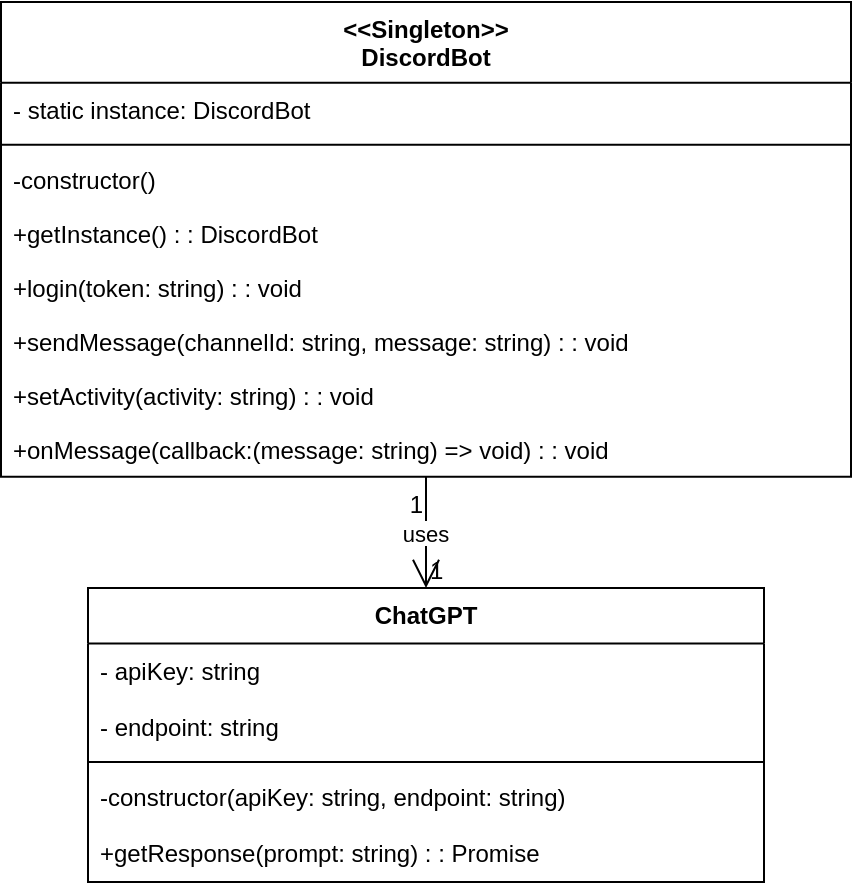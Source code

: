 <mxfile version="24.7.7">
  <diagram name="第 1 页" id="EfL7HZnICYFoPoc8FB1J">
    <mxGraphModel dx="1050" dy="530" grid="1" gridSize="10" guides="1" tooltips="1" connect="1" arrows="1" fold="1" page="1" pageScale="1" pageWidth="827" pageHeight="1169" math="0" shadow="0">
      <root>
        <mxCell id="0" />
        <mxCell id="1" parent="0" />
        <mxCell id="2" value="&lt;&lt;Singleton&gt;&gt;&#xa;DiscordBot" style="swimlane;fontStyle=1;align=center;verticalAlign=top;childLayout=stackLayout;horizontal=1;startSize=40.341;horizontalStack=0;resizeParent=1;resizeParentMax=0;resizeLast=0;collapsible=0;marginBottom=0;" parent="1" vertex="1">
          <mxGeometry x="7.5" y="20" width="425" height="237.341" as="geometry" />
        </mxCell>
        <mxCell id="3" value="- static instance: DiscordBot" style="text;strokeColor=none;fillColor=none;align=left;verticalAlign=top;spacingLeft=4;spacingRight=4;overflow=hidden;rotatable=0;points=[[0,0.5],[1,0.5]];portConstraint=eastwest;" parent="2" vertex="1">
          <mxGeometry y="40.341" width="425" height="27" as="geometry" />
        </mxCell>
        <mxCell id="4" style="line;strokeWidth=1;fillColor=none;align=left;verticalAlign=middle;spacingTop=-1;spacingLeft=3;spacingRight=3;rotatable=0;labelPosition=right;points=[];portConstraint=eastwest;strokeColor=inherit;" parent="2" vertex="1">
          <mxGeometry y="67.341" width="425" height="8" as="geometry" />
        </mxCell>
        <mxCell id="5" value="-constructor()" style="text;strokeColor=none;fillColor=none;align=left;verticalAlign=top;spacingLeft=4;spacingRight=4;overflow=hidden;rotatable=0;points=[[0,0.5],[1,0.5]];portConstraint=eastwest;" parent="2" vertex="1">
          <mxGeometry y="75.341" width="425" height="27" as="geometry" />
        </mxCell>
        <mxCell id="6" value="+getInstance() : : DiscordBot" style="text;strokeColor=none;fillColor=none;align=left;verticalAlign=top;spacingLeft=4;spacingRight=4;overflow=hidden;rotatable=0;points=[[0,0.5],[1,0.5]];portConstraint=eastwest;" parent="2" vertex="1">
          <mxGeometry y="102.341" width="425" height="27" as="geometry" />
        </mxCell>
        <mxCell id="7" value="+login(token: string) : : void" style="text;strokeColor=none;fillColor=none;align=left;verticalAlign=top;spacingLeft=4;spacingRight=4;overflow=hidden;rotatable=0;points=[[0,0.5],[1,0.5]];portConstraint=eastwest;" parent="2" vertex="1">
          <mxGeometry y="129.341" width="425" height="27" as="geometry" />
        </mxCell>
        <mxCell id="8" value="+sendMessage(channelId: string, message: string) : : void" style="text;strokeColor=none;fillColor=none;align=left;verticalAlign=top;spacingLeft=4;spacingRight=4;overflow=hidden;rotatable=0;points=[[0,0.5],[1,0.5]];portConstraint=eastwest;" parent="2" vertex="1">
          <mxGeometry y="156.341" width="425" height="27" as="geometry" />
        </mxCell>
        <mxCell id="9" value="+setActivity(activity: string) : : void" style="text;strokeColor=none;fillColor=none;align=left;verticalAlign=top;spacingLeft=4;spacingRight=4;overflow=hidden;rotatable=0;points=[[0,0.5],[1,0.5]];portConstraint=eastwest;" parent="2" vertex="1">
          <mxGeometry y="183.341" width="425" height="27" as="geometry" />
        </mxCell>
        <mxCell id="10" value="+onMessage(callback:(message: string) =&gt; void) : : void" style="text;strokeColor=none;fillColor=none;align=left;verticalAlign=top;spacingLeft=4;spacingRight=4;overflow=hidden;rotatable=0;points=[[0,0.5],[1,0.5]];portConstraint=eastwest;" parent="2" vertex="1">
          <mxGeometry y="210.341" width="425" height="27" as="geometry" />
        </mxCell>
        <mxCell id="11" value="ChatGPT" style="swimlane;fontStyle=1;align=center;verticalAlign=top;childLayout=stackLayout;horizontal=1;startSize=27.8;horizontalStack=0;resizeParent=1;resizeParentMax=0;resizeLast=0;collapsible=0;marginBottom=0;" parent="1" vertex="1">
          <mxGeometry x="51" y="313" width="338" height="147" as="geometry" />
        </mxCell>
        <mxCell id="12" value="- apiKey: string" style="text;strokeColor=none;fillColor=none;align=left;verticalAlign=top;spacingLeft=4;spacingRight=4;overflow=hidden;rotatable=0;points=[[0,0.5],[1,0.5]];portConstraint=eastwest;" parent="11" vertex="1">
          <mxGeometry y="28" width="338" height="28" as="geometry" />
        </mxCell>
        <mxCell id="13" value="- endpoint: string" style="text;strokeColor=none;fillColor=none;align=left;verticalAlign=top;spacingLeft=4;spacingRight=4;overflow=hidden;rotatable=0;points=[[0,0.5],[1,0.5]];portConstraint=eastwest;" parent="11" vertex="1">
          <mxGeometry y="56" width="338" height="28" as="geometry" />
        </mxCell>
        <mxCell id="14" style="line;strokeWidth=1;fillColor=none;align=left;verticalAlign=middle;spacingTop=-1;spacingLeft=3;spacingRight=3;rotatable=0;labelPosition=right;points=[];portConstraint=eastwest;strokeColor=inherit;" parent="11" vertex="1">
          <mxGeometry y="83" width="338" height="8" as="geometry" />
        </mxCell>
        <mxCell id="15" value="-constructor(apiKey: string, endpoint: string)" style="text;strokeColor=none;fillColor=none;align=left;verticalAlign=top;spacingLeft=4;spacingRight=4;overflow=hidden;rotatable=0;points=[[0,0.5],[1,0.5]];portConstraint=eastwest;" parent="11" vertex="1">
          <mxGeometry y="91" width="338" height="28" as="geometry" />
        </mxCell>
        <mxCell id="16" value="+getResponse(prompt: string) : : Promise" style="text;strokeColor=none;fillColor=none;align=left;verticalAlign=top;spacingLeft=4;spacingRight=4;overflow=hidden;rotatable=0;points=[[0,0.5],[1,0.5]];portConstraint=eastwest;" parent="11" vertex="1">
          <mxGeometry y="119" width="338" height="28" as="geometry" />
        </mxCell>
        <mxCell id="17" value="uses" style="curved=1;startArrow=none;endArrow=open;endSize=12;exitX=0.5;exitY=1;entryX=0.5;entryY=0;" parent="1" source="2" target="11" edge="1">
          <mxGeometry relative="1" as="geometry">
            <Array as="points" />
          </mxGeometry>
        </mxCell>
        <mxCell id="18" value="1" style="edgeLabel;resizable=0;labelBackgroundColor=none;fontSize=12;align=right;verticalAlign=top;" parent="17" vertex="1">
          <mxGeometry x="-1" relative="1" as="geometry" />
        </mxCell>
        <mxCell id="19" value="1" style="edgeLabel;resizable=0;labelBackgroundColor=none;fontSize=12;align=left;verticalAlign=bottom;" parent="17" vertex="1">
          <mxGeometry x="1" relative="1" as="geometry" />
        </mxCell>
      </root>
    </mxGraphModel>
  </diagram>
</mxfile>
